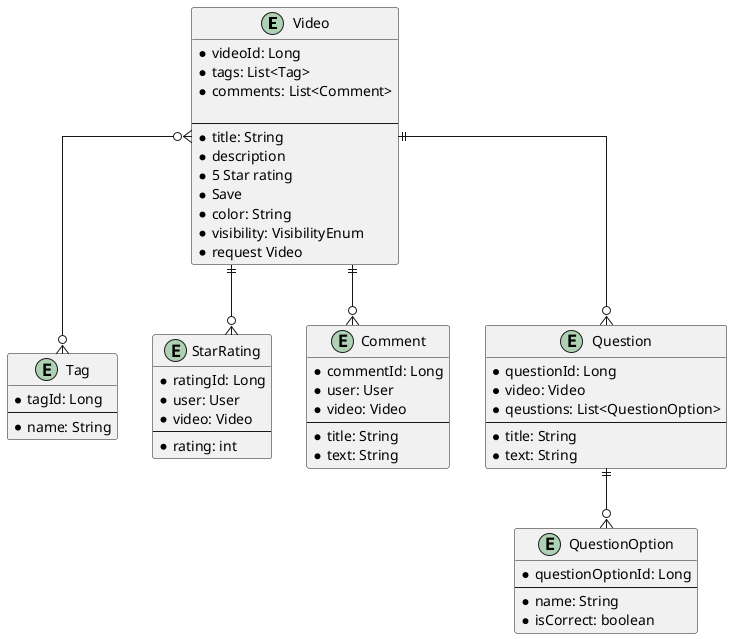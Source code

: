 @startuml
  skinparam linetype ortho

	entity Video {
		* videoId: Long
    * tags: List<Tag>
    * comments: List<Comment>

		--
		* title: String
    * description
    * 5 Star rating
    * Save
    * color: String
    * visibility: VisibilityEnum
    * request Video
	}

	entity Tag {
		* tagId: Long
		--
		* name: String
	}

	entity StarRating {
		* ratingId: Long
		* user: User
		* video: Video
		--
		* rating: int
	}

	entity Comment {
		* commentId: Long
		* user: User
		* video: Video
		--
		* title: String
		* text: String
	}



	entity Question {
		* questionId: Long
		* video: Video
		* qeustions: List<QuestionOption>
		--
		* title: String
		* text: String
	}

	entity QuestionOption {
		* questionOptionId: Long
		--
		* name: String
		* isCorrect: boolean
	}

	Question ||--o{ QuestionOption

	Video ||--o{ StarRating
	Video }o--o{ Tag
	Video ||--o{ Comment
	Video ||--o{ Question

@enduml